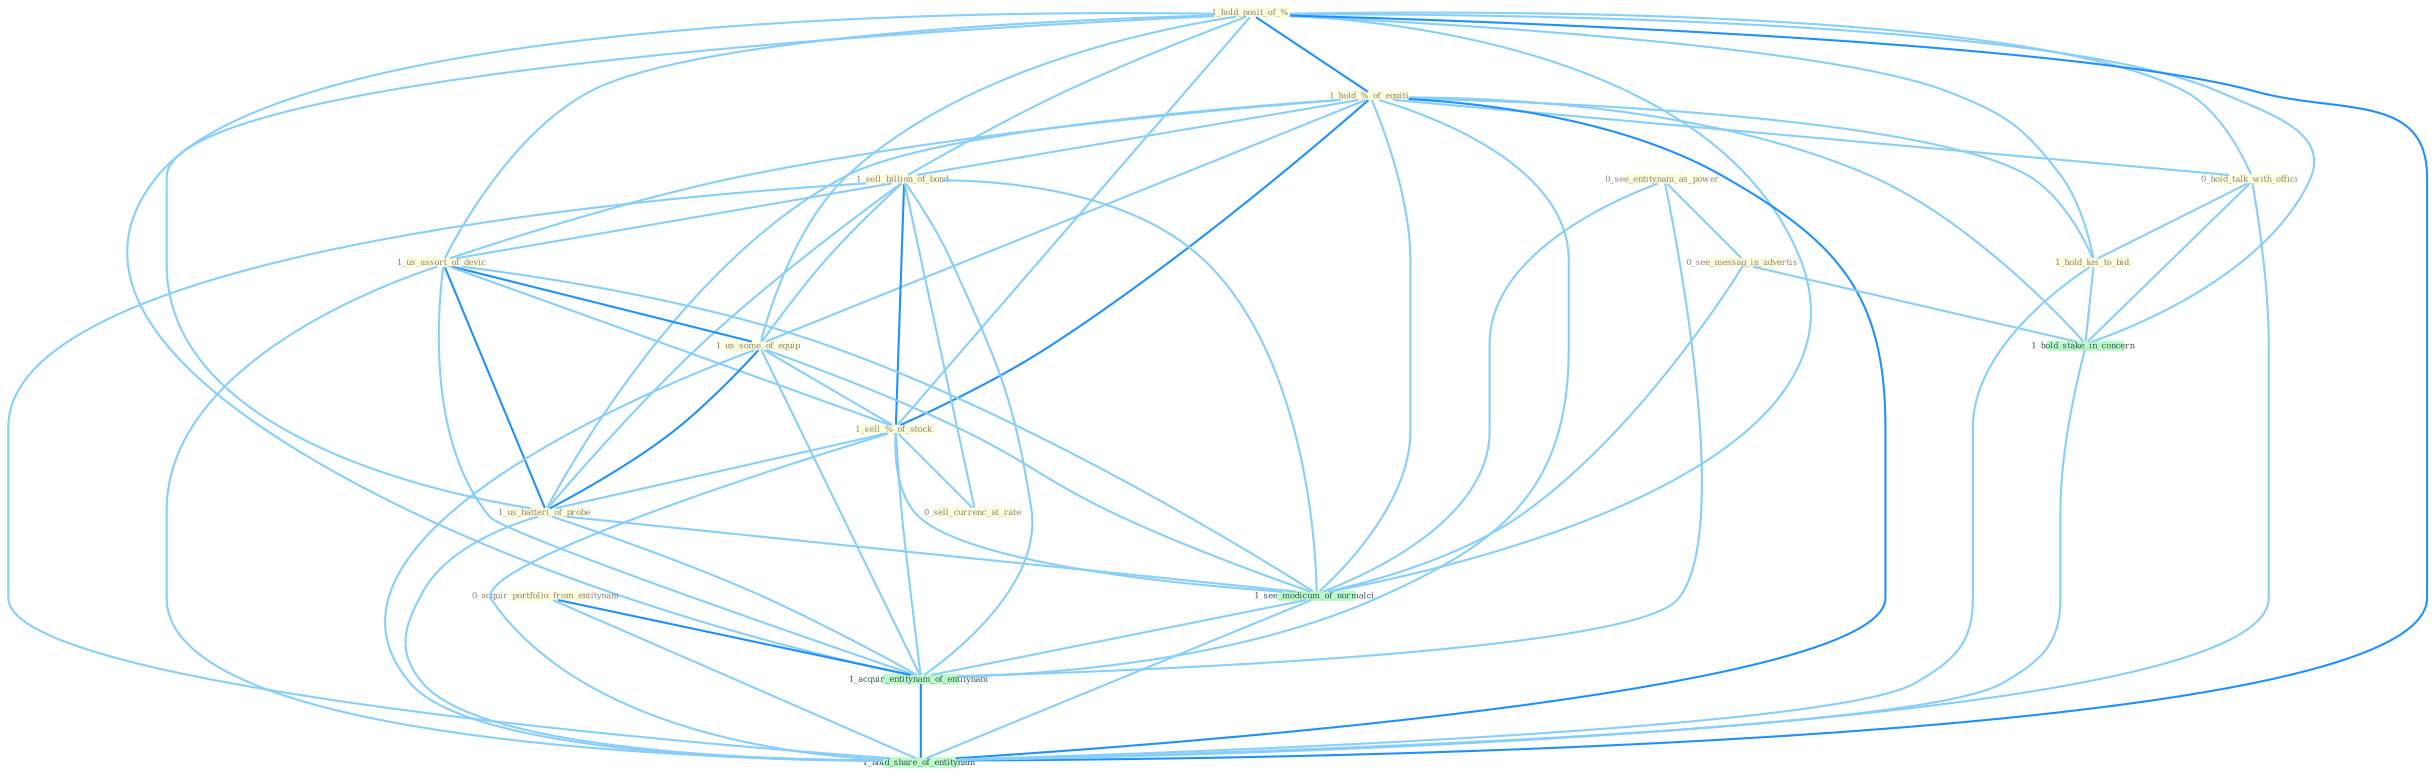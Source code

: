 Graph G{ 
    node
    [shape=polygon,style=filled,width=.5,height=.06,color="#BDFCC9",fixedsize=true,fontsize=4,
    fontcolor="#2f4f4f"];
    {node
    [color="#ffffe0", fontcolor="#8b7d6b"] "1_hold_posit_of_% " "1_hold_%_of_equiti " "1_sell_billion_of_bond " "1_us_assort_of_devic " "0_acquir_portfolio_from_entitynam " "0_see_entitynam_as_power " "1_us_some_of_equip " "0_hold_talk_with_offici " "1_hold_kei_to_bid " "1_sell_%_of_stock " "0_sell_currenc_at_rate " "0_see_messag_in_advertis " "1_us_batteri_of_probe "}
{node [color="#fff0f5", fontcolor="#b22222"]}
edge [color="#B0E2FF"];

	"1_hold_posit_of_% " -- "1_hold_%_of_equiti " [w="2", color="#1e90ff" , len=0.8];
	"1_hold_posit_of_% " -- "1_sell_billion_of_bond " [w="1", color="#87cefa" ];
	"1_hold_posit_of_% " -- "1_us_assort_of_devic " [w="1", color="#87cefa" ];
	"1_hold_posit_of_% " -- "1_us_some_of_equip " [w="1", color="#87cefa" ];
	"1_hold_posit_of_% " -- "0_hold_talk_with_offici " [w="1", color="#87cefa" ];
	"1_hold_posit_of_% " -- "1_hold_kei_to_bid " [w="1", color="#87cefa" ];
	"1_hold_posit_of_% " -- "1_sell_%_of_stock " [w="1", color="#87cefa" ];
	"1_hold_posit_of_% " -- "1_us_batteri_of_probe " [w="1", color="#87cefa" ];
	"1_hold_posit_of_% " -- "1_hold_stake_in_concern " [w="1", color="#87cefa" ];
	"1_hold_posit_of_% " -- "1_see_modicum_of_normalci " [w="1", color="#87cefa" ];
	"1_hold_posit_of_% " -- "1_acquir_entitynam_of_entitynam " [w="1", color="#87cefa" ];
	"1_hold_posit_of_% " -- "1_hold_share_of_entitynam " [w="2", color="#1e90ff" , len=0.8];
	"1_hold_%_of_equiti " -- "1_sell_billion_of_bond " [w="1", color="#87cefa" ];
	"1_hold_%_of_equiti " -- "1_us_assort_of_devic " [w="1", color="#87cefa" ];
	"1_hold_%_of_equiti " -- "1_us_some_of_equip " [w="1", color="#87cefa" ];
	"1_hold_%_of_equiti " -- "0_hold_talk_with_offici " [w="1", color="#87cefa" ];
	"1_hold_%_of_equiti " -- "1_hold_kei_to_bid " [w="1", color="#87cefa" ];
	"1_hold_%_of_equiti " -- "1_sell_%_of_stock " [w="2", color="#1e90ff" , len=0.8];
	"1_hold_%_of_equiti " -- "1_us_batteri_of_probe " [w="1", color="#87cefa" ];
	"1_hold_%_of_equiti " -- "1_hold_stake_in_concern " [w="1", color="#87cefa" ];
	"1_hold_%_of_equiti " -- "1_see_modicum_of_normalci " [w="1", color="#87cefa" ];
	"1_hold_%_of_equiti " -- "1_acquir_entitynam_of_entitynam " [w="1", color="#87cefa" ];
	"1_hold_%_of_equiti " -- "1_hold_share_of_entitynam " [w="2", color="#1e90ff" , len=0.8];
	"1_sell_billion_of_bond " -- "1_us_assort_of_devic " [w="1", color="#87cefa" ];
	"1_sell_billion_of_bond " -- "1_us_some_of_equip " [w="1", color="#87cefa" ];
	"1_sell_billion_of_bond " -- "1_sell_%_of_stock " [w="2", color="#1e90ff" , len=0.8];
	"1_sell_billion_of_bond " -- "0_sell_currenc_at_rate " [w="1", color="#87cefa" ];
	"1_sell_billion_of_bond " -- "1_us_batteri_of_probe " [w="1", color="#87cefa" ];
	"1_sell_billion_of_bond " -- "1_see_modicum_of_normalci " [w="1", color="#87cefa" ];
	"1_sell_billion_of_bond " -- "1_acquir_entitynam_of_entitynam " [w="1", color="#87cefa" ];
	"1_sell_billion_of_bond " -- "1_hold_share_of_entitynam " [w="1", color="#87cefa" ];
	"1_us_assort_of_devic " -- "1_us_some_of_equip " [w="2", color="#1e90ff" , len=0.8];
	"1_us_assort_of_devic " -- "1_sell_%_of_stock " [w="1", color="#87cefa" ];
	"1_us_assort_of_devic " -- "1_us_batteri_of_probe " [w="2", color="#1e90ff" , len=0.8];
	"1_us_assort_of_devic " -- "1_see_modicum_of_normalci " [w="1", color="#87cefa" ];
	"1_us_assort_of_devic " -- "1_acquir_entitynam_of_entitynam " [w="1", color="#87cefa" ];
	"1_us_assort_of_devic " -- "1_hold_share_of_entitynam " [w="1", color="#87cefa" ];
	"0_acquir_portfolio_from_entitynam " -- "1_acquir_entitynam_of_entitynam " [w="2", color="#1e90ff" , len=0.8];
	"0_acquir_portfolio_from_entitynam " -- "1_hold_share_of_entitynam " [w="1", color="#87cefa" ];
	"0_see_entitynam_as_power " -- "0_see_messag_in_advertis " [w="1", color="#87cefa" ];
	"0_see_entitynam_as_power " -- "1_see_modicum_of_normalci " [w="1", color="#87cefa" ];
	"0_see_entitynam_as_power " -- "1_acquir_entitynam_of_entitynam " [w="1", color="#87cefa" ];
	"1_us_some_of_equip " -- "1_sell_%_of_stock " [w="1", color="#87cefa" ];
	"1_us_some_of_equip " -- "1_us_batteri_of_probe " [w="2", color="#1e90ff" , len=0.8];
	"1_us_some_of_equip " -- "1_see_modicum_of_normalci " [w="1", color="#87cefa" ];
	"1_us_some_of_equip " -- "1_acquir_entitynam_of_entitynam " [w="1", color="#87cefa" ];
	"1_us_some_of_equip " -- "1_hold_share_of_entitynam " [w="1", color="#87cefa" ];
	"0_hold_talk_with_offici " -- "1_hold_kei_to_bid " [w="1", color="#87cefa" ];
	"0_hold_talk_with_offici " -- "1_hold_stake_in_concern " [w="1", color="#87cefa" ];
	"0_hold_talk_with_offici " -- "1_hold_share_of_entitynam " [w="1", color="#87cefa" ];
	"1_hold_kei_to_bid " -- "1_hold_stake_in_concern " [w="1", color="#87cefa" ];
	"1_hold_kei_to_bid " -- "1_hold_share_of_entitynam " [w="1", color="#87cefa" ];
	"1_sell_%_of_stock " -- "0_sell_currenc_at_rate " [w="1", color="#87cefa" ];
	"1_sell_%_of_stock " -- "1_us_batteri_of_probe " [w="1", color="#87cefa" ];
	"1_sell_%_of_stock " -- "1_see_modicum_of_normalci " [w="1", color="#87cefa" ];
	"1_sell_%_of_stock " -- "1_acquir_entitynam_of_entitynam " [w="1", color="#87cefa" ];
	"1_sell_%_of_stock " -- "1_hold_share_of_entitynam " [w="1", color="#87cefa" ];
	"0_see_messag_in_advertis " -- "1_hold_stake_in_concern " [w="1", color="#87cefa" ];
	"0_see_messag_in_advertis " -- "1_see_modicum_of_normalci " [w="1", color="#87cefa" ];
	"1_us_batteri_of_probe " -- "1_see_modicum_of_normalci " [w="1", color="#87cefa" ];
	"1_us_batteri_of_probe " -- "1_acquir_entitynam_of_entitynam " [w="1", color="#87cefa" ];
	"1_us_batteri_of_probe " -- "1_hold_share_of_entitynam " [w="1", color="#87cefa" ];
	"1_hold_stake_in_concern " -- "1_hold_share_of_entitynam " [w="1", color="#87cefa" ];
	"1_see_modicum_of_normalci " -- "1_acquir_entitynam_of_entitynam " [w="1", color="#87cefa" ];
	"1_see_modicum_of_normalci " -- "1_hold_share_of_entitynam " [w="1", color="#87cefa" ];
	"1_acquir_entitynam_of_entitynam " -- "1_hold_share_of_entitynam " [w="2", color="#1e90ff" , len=0.8];
}